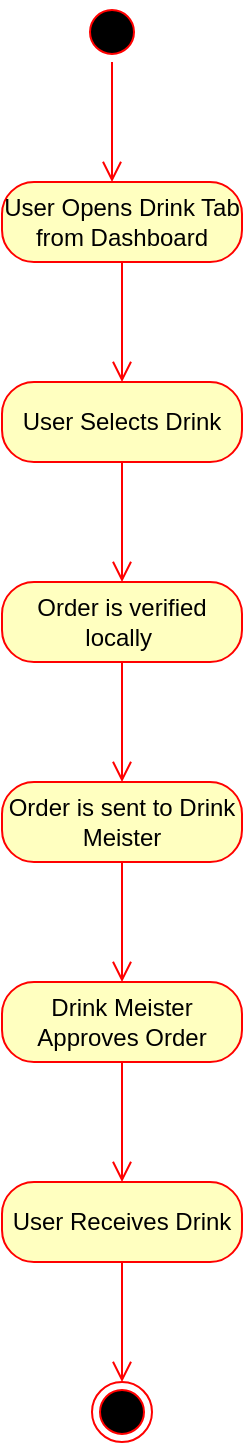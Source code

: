 <mxfile version="15.3.8" type="device"><diagram id="4K3eCprjB_CczKou-1r5" name="Page-1"><mxGraphModel dx="1038" dy="547" grid="1" gridSize="10" guides="1" tooltips="1" connect="1" arrows="1" fold="1" page="1" pageScale="1" pageWidth="850" pageHeight="1100" math="0" shadow="0"><root><mxCell id="0"/><mxCell id="1" parent="0"/><mxCell id="3tarqJhKcjZGkZbsfwKr-1" value="" style="ellipse;html=1;shape=startState;fillColor=#000000;strokeColor=#ff0000;" vertex="1" parent="1"><mxGeometry x="250" y="40" width="30" height="30" as="geometry"/></mxCell><mxCell id="3tarqJhKcjZGkZbsfwKr-2" value="" style="edgeStyle=orthogonalEdgeStyle;html=1;verticalAlign=bottom;endArrow=open;endSize=8;strokeColor=#ff0000;" edge="1" source="3tarqJhKcjZGkZbsfwKr-1" parent="1"><mxGeometry relative="1" as="geometry"><mxPoint x="265" y="130" as="targetPoint"/></mxGeometry></mxCell><mxCell id="3tarqJhKcjZGkZbsfwKr-3" value="User Opens Drink Tab from Dashboard" style="rounded=1;whiteSpace=wrap;html=1;arcSize=40;fontColor=#000000;fillColor=#ffffc0;strokeColor=#ff0000;" vertex="1" parent="1"><mxGeometry x="210" y="130" width="120" height="40" as="geometry"/></mxCell><mxCell id="3tarqJhKcjZGkZbsfwKr-4" value="" style="edgeStyle=orthogonalEdgeStyle;html=1;verticalAlign=bottom;endArrow=open;endSize=8;strokeColor=#ff0000;" edge="1" source="3tarqJhKcjZGkZbsfwKr-3" parent="1"><mxGeometry relative="1" as="geometry"><mxPoint x="270" y="230" as="targetPoint"/></mxGeometry></mxCell><mxCell id="3tarqJhKcjZGkZbsfwKr-5" value="User Selects Drink" style="rounded=1;whiteSpace=wrap;html=1;arcSize=40;fontColor=#000000;fillColor=#ffffc0;strokeColor=#ff0000;" vertex="1" parent="1"><mxGeometry x="210" y="230" width="120" height="40" as="geometry"/></mxCell><mxCell id="3tarqJhKcjZGkZbsfwKr-6" value="" style="edgeStyle=orthogonalEdgeStyle;html=1;verticalAlign=bottom;endArrow=open;endSize=8;strokeColor=#ff0000;" edge="1" source="3tarqJhKcjZGkZbsfwKr-5" parent="1"><mxGeometry relative="1" as="geometry"><mxPoint x="270" y="330" as="targetPoint"/></mxGeometry></mxCell><mxCell id="3tarqJhKcjZGkZbsfwKr-7" value="Order is sent to Drink Meister" style="rounded=1;whiteSpace=wrap;html=1;arcSize=40;fontColor=#000000;fillColor=#ffffc0;strokeColor=#ff0000;" vertex="1" parent="1"><mxGeometry x="210" y="430" width="120" height="40" as="geometry"/></mxCell><mxCell id="3tarqJhKcjZGkZbsfwKr-8" value="" style="edgeStyle=orthogonalEdgeStyle;html=1;verticalAlign=bottom;endArrow=open;endSize=8;strokeColor=#ff0000;" edge="1" source="3tarqJhKcjZGkZbsfwKr-7" parent="1"><mxGeometry relative="1" as="geometry"><mxPoint x="270" y="530" as="targetPoint"/></mxGeometry></mxCell><mxCell id="3tarqJhKcjZGkZbsfwKr-9" value="Drink Meister Approves Order" style="rounded=1;whiteSpace=wrap;html=1;arcSize=40;fontColor=#000000;fillColor=#ffffc0;strokeColor=#ff0000;" vertex="1" parent="1"><mxGeometry x="210" y="530" width="120" height="40" as="geometry"/></mxCell><mxCell id="3tarqJhKcjZGkZbsfwKr-10" value="" style="edgeStyle=orthogonalEdgeStyle;html=1;verticalAlign=bottom;endArrow=open;endSize=8;strokeColor=#ff0000;" edge="1" source="3tarqJhKcjZGkZbsfwKr-9" parent="1"><mxGeometry relative="1" as="geometry"><mxPoint x="270" y="630" as="targetPoint"/></mxGeometry></mxCell><mxCell id="3tarqJhKcjZGkZbsfwKr-11" value="User Receives Drink" style="rounded=1;whiteSpace=wrap;html=1;arcSize=40;fontColor=#000000;fillColor=#ffffc0;strokeColor=#ff0000;" vertex="1" parent="1"><mxGeometry x="210" y="630" width="120" height="40" as="geometry"/></mxCell><mxCell id="3tarqJhKcjZGkZbsfwKr-12" value="" style="edgeStyle=orthogonalEdgeStyle;html=1;verticalAlign=bottom;endArrow=open;endSize=8;strokeColor=#ff0000;" edge="1" source="3tarqJhKcjZGkZbsfwKr-11" parent="1"><mxGeometry relative="1" as="geometry"><mxPoint x="270" y="730" as="targetPoint"/></mxGeometry></mxCell><mxCell id="3tarqJhKcjZGkZbsfwKr-13" value="Order is verified locally&amp;nbsp;" style="rounded=1;whiteSpace=wrap;html=1;arcSize=40;fontColor=#000000;fillColor=#ffffc0;strokeColor=#ff0000;" vertex="1" parent="1"><mxGeometry x="210" y="330" width="120" height="40" as="geometry"/></mxCell><mxCell id="3tarqJhKcjZGkZbsfwKr-14" value="" style="edgeStyle=orthogonalEdgeStyle;html=1;verticalAlign=bottom;endArrow=open;endSize=8;strokeColor=#ff0000;" edge="1" source="3tarqJhKcjZGkZbsfwKr-13" parent="1"><mxGeometry relative="1" as="geometry"><mxPoint x="270" y="430" as="targetPoint"/></mxGeometry></mxCell><mxCell id="3tarqJhKcjZGkZbsfwKr-15" value="" style="ellipse;html=1;shape=endState;fillColor=#000000;strokeColor=#ff0000;" vertex="1" parent="1"><mxGeometry x="255" y="730" width="30" height="30" as="geometry"/></mxCell></root></mxGraphModel></diagram></mxfile>